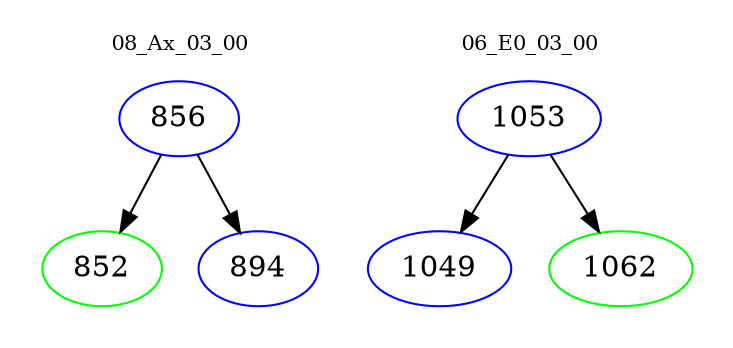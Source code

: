 digraph{
subgraph cluster_0 {
color = white
label = "08_Ax_03_00";
fontsize=10;
T0_856 [label="856", color="blue"]
T0_856 -> T0_852 [color="black"]
T0_852 [label="852", color="green"]
T0_856 -> T0_894 [color="black"]
T0_894 [label="894", color="blue"]
}
subgraph cluster_1 {
color = white
label = "06_E0_03_00";
fontsize=10;
T1_1053 [label="1053", color="blue"]
T1_1053 -> T1_1049 [color="black"]
T1_1049 [label="1049", color="blue"]
T1_1053 -> T1_1062 [color="black"]
T1_1062 [label="1062", color="green"]
}
}
